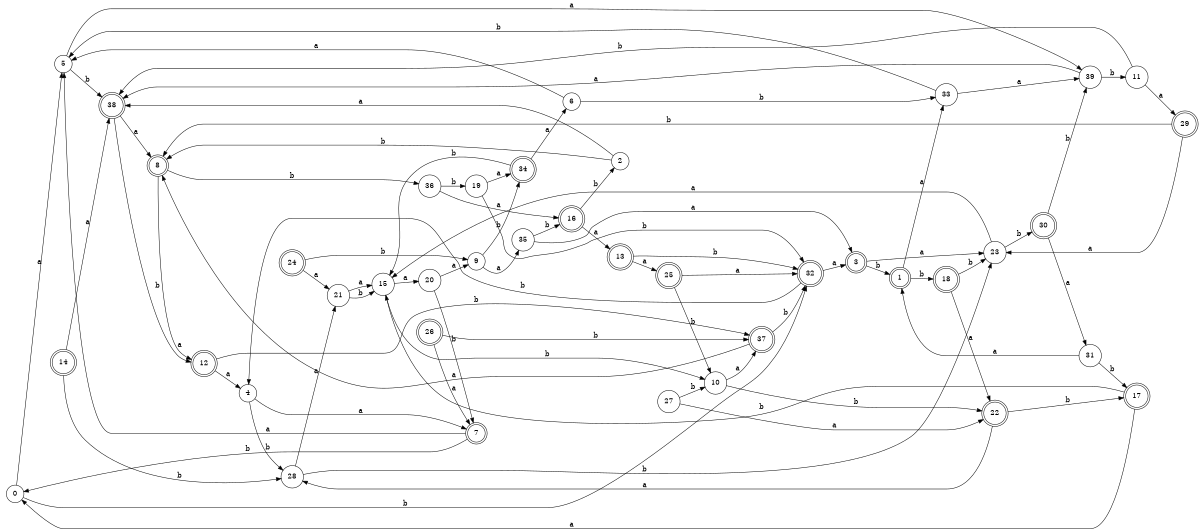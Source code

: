 digraph n32_4 {
__start0 [label="" shape="none"];

rankdir=LR;
size="8,5";

s0 [style="filled", color="black", fillcolor="white" shape="circle", label="0"];
s1 [style="rounded,filled", color="black", fillcolor="white" shape="doublecircle", label="1"];
s2 [style="filled", color="black", fillcolor="white" shape="circle", label="2"];
s3 [style="rounded,filled", color="black", fillcolor="white" shape="doublecircle", label="3"];
s4 [style="filled", color="black", fillcolor="white" shape="circle", label="4"];
s5 [style="filled", color="black", fillcolor="white" shape="circle", label="5"];
s6 [style="filled", color="black", fillcolor="white" shape="circle", label="6"];
s7 [style="rounded,filled", color="black", fillcolor="white" shape="doublecircle", label="7"];
s8 [style="rounded,filled", color="black", fillcolor="white" shape="doublecircle", label="8"];
s9 [style="filled", color="black", fillcolor="white" shape="circle", label="9"];
s10 [style="filled", color="black", fillcolor="white" shape="circle", label="10"];
s11 [style="filled", color="black", fillcolor="white" shape="circle", label="11"];
s12 [style="rounded,filled", color="black", fillcolor="white" shape="doublecircle", label="12"];
s13 [style="rounded,filled", color="black", fillcolor="white" shape="doublecircle", label="13"];
s14 [style="rounded,filled", color="black", fillcolor="white" shape="doublecircle", label="14"];
s15 [style="filled", color="black", fillcolor="white" shape="circle", label="15"];
s16 [style="rounded,filled", color="black", fillcolor="white" shape="doublecircle", label="16"];
s17 [style="rounded,filled", color="black", fillcolor="white" shape="doublecircle", label="17"];
s18 [style="rounded,filled", color="black", fillcolor="white" shape="doublecircle", label="18"];
s19 [style="filled", color="black", fillcolor="white" shape="circle", label="19"];
s20 [style="filled", color="black", fillcolor="white" shape="circle", label="20"];
s21 [style="filled", color="black", fillcolor="white" shape="circle", label="21"];
s22 [style="rounded,filled", color="black", fillcolor="white" shape="doublecircle", label="22"];
s23 [style="filled", color="black", fillcolor="white" shape="circle", label="23"];
s24 [style="rounded,filled", color="black", fillcolor="white" shape="doublecircle", label="24"];
s25 [style="rounded,filled", color="black", fillcolor="white" shape="doublecircle", label="25"];
s26 [style="rounded,filled", color="black", fillcolor="white" shape="doublecircle", label="26"];
s27 [style="filled", color="black", fillcolor="white" shape="circle", label="27"];
s28 [style="filled", color="black", fillcolor="white" shape="circle", label="28"];
s29 [style="rounded,filled", color="black", fillcolor="white" shape="doublecircle", label="29"];
s30 [style="rounded,filled", color="black", fillcolor="white" shape="doublecircle", label="30"];
s31 [style="filled", color="black", fillcolor="white" shape="circle", label="31"];
s32 [style="rounded,filled", color="black", fillcolor="white" shape="doublecircle", label="32"];
s33 [style="filled", color="black", fillcolor="white" shape="circle", label="33"];
s34 [style="rounded,filled", color="black", fillcolor="white" shape="doublecircle", label="34"];
s35 [style="filled", color="black", fillcolor="white" shape="circle", label="35"];
s36 [style="filled", color="black", fillcolor="white" shape="circle", label="36"];
s37 [style="rounded,filled", color="black", fillcolor="white" shape="doublecircle", label="37"];
s38 [style="rounded,filled", color="black", fillcolor="white" shape="doublecircle", label="38"];
s39 [style="filled", color="black", fillcolor="white" shape="circle", label="39"];
s0 -> s5 [label="a"];
s0 -> s32 [label="b"];
s1 -> s33 [label="a"];
s1 -> s18 [label="b"];
s2 -> s38 [label="a"];
s2 -> s8 [label="b"];
s3 -> s23 [label="a"];
s3 -> s1 [label="b"];
s4 -> s7 [label="a"];
s4 -> s28 [label="b"];
s5 -> s39 [label="a"];
s5 -> s38 [label="b"];
s6 -> s5 [label="a"];
s6 -> s33 [label="b"];
s7 -> s5 [label="a"];
s7 -> s0 [label="b"];
s8 -> s12 [label="a"];
s8 -> s36 [label="b"];
s9 -> s35 [label="a"];
s9 -> s34 [label="b"];
s10 -> s37 [label="a"];
s10 -> s22 [label="b"];
s11 -> s29 [label="a"];
s11 -> s38 [label="b"];
s12 -> s4 [label="a"];
s12 -> s37 [label="b"];
s13 -> s25 [label="a"];
s13 -> s32 [label="b"];
s14 -> s38 [label="a"];
s14 -> s28 [label="b"];
s15 -> s20 [label="a"];
s15 -> s10 [label="b"];
s16 -> s13 [label="a"];
s16 -> s2 [label="b"];
s17 -> s0 [label="a"];
s17 -> s15 [label="b"];
s18 -> s22 [label="a"];
s18 -> s23 [label="b"];
s19 -> s34 [label="a"];
s19 -> s32 [label="b"];
s20 -> s9 [label="a"];
s20 -> s7 [label="b"];
s21 -> s15 [label="a"];
s21 -> s15 [label="b"];
s22 -> s28 [label="a"];
s22 -> s17 [label="b"];
s23 -> s15 [label="a"];
s23 -> s30 [label="b"];
s24 -> s21 [label="a"];
s24 -> s9 [label="b"];
s25 -> s32 [label="a"];
s25 -> s10 [label="b"];
s26 -> s7 [label="a"];
s26 -> s37 [label="b"];
s27 -> s22 [label="a"];
s27 -> s10 [label="b"];
s28 -> s21 [label="a"];
s28 -> s23 [label="b"];
s29 -> s23 [label="a"];
s29 -> s8 [label="b"];
s30 -> s31 [label="a"];
s30 -> s39 [label="b"];
s31 -> s1 [label="a"];
s31 -> s17 [label="b"];
s32 -> s3 [label="a"];
s32 -> s4 [label="b"];
s33 -> s39 [label="a"];
s33 -> s5 [label="b"];
s34 -> s6 [label="a"];
s34 -> s15 [label="b"];
s35 -> s3 [label="a"];
s35 -> s16 [label="b"];
s36 -> s16 [label="a"];
s36 -> s19 [label="b"];
s37 -> s8 [label="a"];
s37 -> s32 [label="b"];
s38 -> s8 [label="a"];
s38 -> s12 [label="b"];
s39 -> s38 [label="a"];
s39 -> s11 [label="b"];

}